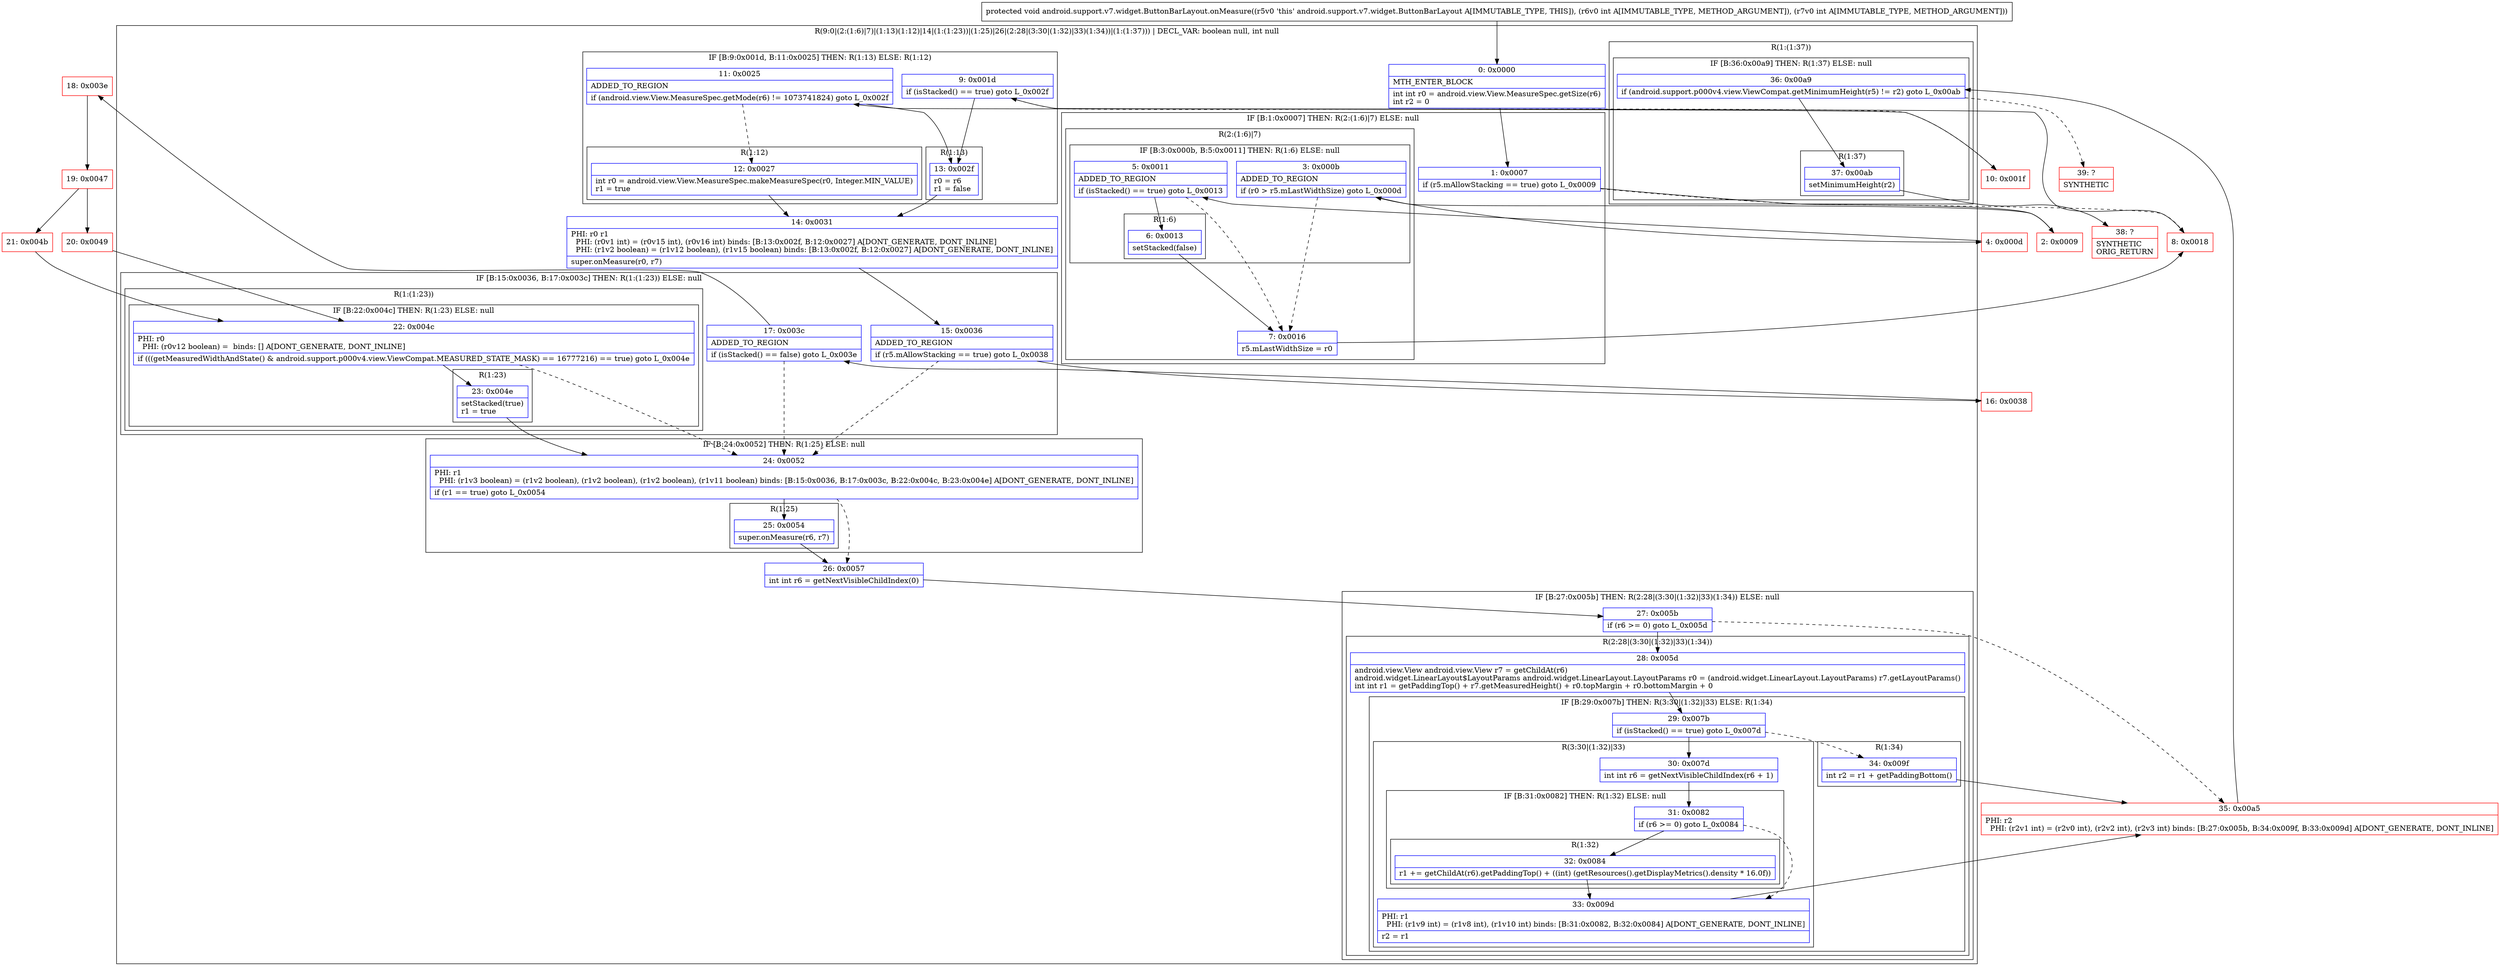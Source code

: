 digraph "CFG forandroid.support.v7.widget.ButtonBarLayout.onMeasure(II)V" {
subgraph cluster_Region_337784195 {
label = "R(9:0|(2:(1:6)|7)|(1:13)(1:12)|14|(1:(1:23))|(1:25)|26|(2:28|(3:30|(1:32)|33)(1:34))|(1:(1:37))) | DECL_VAR: boolean null, int null\l";
node [shape=record,color=blue];
Node_0 [shape=record,label="{0\:\ 0x0000|MTH_ENTER_BLOCK\l|int int r0 = android.view.View.MeasureSpec.getSize(r6)\lint r2 = 0\l}"];
subgraph cluster_IfRegion_1702363626 {
label = "IF [B:1:0x0007] THEN: R(2:(1:6)|7) ELSE: null";
node [shape=record,color=blue];
Node_1 [shape=record,label="{1\:\ 0x0007|if (r5.mAllowStacking == true) goto L_0x0009\l}"];
subgraph cluster_Region_1604584034 {
label = "R(2:(1:6)|7)";
node [shape=record,color=blue];
subgraph cluster_IfRegion_25717548 {
label = "IF [B:3:0x000b, B:5:0x0011] THEN: R(1:6) ELSE: null";
node [shape=record,color=blue];
Node_3 [shape=record,label="{3\:\ 0x000b|ADDED_TO_REGION\l|if (r0 \> r5.mLastWidthSize) goto L_0x000d\l}"];
Node_5 [shape=record,label="{5\:\ 0x0011|ADDED_TO_REGION\l|if (isStacked() == true) goto L_0x0013\l}"];
subgraph cluster_Region_523388541 {
label = "R(1:6)";
node [shape=record,color=blue];
Node_6 [shape=record,label="{6\:\ 0x0013|setStacked(false)\l}"];
}
}
Node_7 [shape=record,label="{7\:\ 0x0016|r5.mLastWidthSize = r0\l}"];
}
}
subgraph cluster_IfRegion_830770672 {
label = "IF [B:9:0x001d, B:11:0x0025] THEN: R(1:13) ELSE: R(1:12)";
node [shape=record,color=blue];
Node_9 [shape=record,label="{9\:\ 0x001d|if (isStacked() == true) goto L_0x002f\l}"];
Node_11 [shape=record,label="{11\:\ 0x0025|ADDED_TO_REGION\l|if (android.view.View.MeasureSpec.getMode(r6) != 1073741824) goto L_0x002f\l}"];
subgraph cluster_Region_1069591777 {
label = "R(1:13)";
node [shape=record,color=blue];
Node_13 [shape=record,label="{13\:\ 0x002f|r0 = r6\lr1 = false\l}"];
}
subgraph cluster_Region_835416589 {
label = "R(1:12)";
node [shape=record,color=blue];
Node_12 [shape=record,label="{12\:\ 0x0027|int r0 = android.view.View.MeasureSpec.makeMeasureSpec(r0, Integer.MIN_VALUE)\lr1 = true\l}"];
}
}
Node_14 [shape=record,label="{14\:\ 0x0031|PHI: r0 r1 \l  PHI: (r0v1 int) = (r0v15 int), (r0v16 int) binds: [B:13:0x002f, B:12:0x0027] A[DONT_GENERATE, DONT_INLINE]\l  PHI: (r1v2 boolean) = (r1v12 boolean), (r1v15 boolean) binds: [B:13:0x002f, B:12:0x0027] A[DONT_GENERATE, DONT_INLINE]\l|super.onMeasure(r0, r7)\l}"];
subgraph cluster_IfRegion_1606341230 {
label = "IF [B:15:0x0036, B:17:0x003c] THEN: R(1:(1:23)) ELSE: null";
node [shape=record,color=blue];
Node_15 [shape=record,label="{15\:\ 0x0036|ADDED_TO_REGION\l|if (r5.mAllowStacking == true) goto L_0x0038\l}"];
Node_17 [shape=record,label="{17\:\ 0x003c|ADDED_TO_REGION\l|if (isStacked() == false) goto L_0x003e\l}"];
subgraph cluster_Region_2053963554 {
label = "R(1:(1:23))";
node [shape=record,color=blue];
subgraph cluster_IfRegion_2011189180 {
label = "IF [B:22:0x004c] THEN: R(1:23) ELSE: null";
node [shape=record,color=blue];
Node_22 [shape=record,label="{22\:\ 0x004c|PHI: r0 \l  PHI: (r0v12 boolean) =  binds: [] A[DONT_GENERATE, DONT_INLINE]\l|if (((getMeasuredWidthAndState() & android.support.p000v4.view.ViewCompat.MEASURED_STATE_MASK) == 16777216) == true) goto L_0x004e\l}"];
subgraph cluster_Region_1470285659 {
label = "R(1:23)";
node [shape=record,color=blue];
Node_23 [shape=record,label="{23\:\ 0x004e|setStacked(true)\lr1 = true\l}"];
}
}
}
}
subgraph cluster_IfRegion_1646176189 {
label = "IF [B:24:0x0052] THEN: R(1:25) ELSE: null";
node [shape=record,color=blue];
Node_24 [shape=record,label="{24\:\ 0x0052|PHI: r1 \l  PHI: (r1v3 boolean) = (r1v2 boolean), (r1v2 boolean), (r1v2 boolean), (r1v11 boolean) binds: [B:15:0x0036, B:17:0x003c, B:22:0x004c, B:23:0x004e] A[DONT_GENERATE, DONT_INLINE]\l|if (r1 == true) goto L_0x0054\l}"];
subgraph cluster_Region_1268393010 {
label = "R(1:25)";
node [shape=record,color=blue];
Node_25 [shape=record,label="{25\:\ 0x0054|super.onMeasure(r6, r7)\l}"];
}
}
Node_26 [shape=record,label="{26\:\ 0x0057|int int r6 = getNextVisibleChildIndex(0)\l}"];
subgraph cluster_IfRegion_1837986910 {
label = "IF [B:27:0x005b] THEN: R(2:28|(3:30|(1:32)|33)(1:34)) ELSE: null";
node [shape=record,color=blue];
Node_27 [shape=record,label="{27\:\ 0x005b|if (r6 \>= 0) goto L_0x005d\l}"];
subgraph cluster_Region_1603315236 {
label = "R(2:28|(3:30|(1:32)|33)(1:34))";
node [shape=record,color=blue];
Node_28 [shape=record,label="{28\:\ 0x005d|android.view.View android.view.View r7 = getChildAt(r6)\landroid.widget.LinearLayout$LayoutParams android.widget.LinearLayout.LayoutParams r0 = (android.widget.LinearLayout.LayoutParams) r7.getLayoutParams()\lint int r1 = getPaddingTop() + r7.getMeasuredHeight() + r0.topMargin + r0.bottomMargin + 0\l}"];
subgraph cluster_IfRegion_1452427148 {
label = "IF [B:29:0x007b] THEN: R(3:30|(1:32)|33) ELSE: R(1:34)";
node [shape=record,color=blue];
Node_29 [shape=record,label="{29\:\ 0x007b|if (isStacked() == true) goto L_0x007d\l}"];
subgraph cluster_Region_1989399349 {
label = "R(3:30|(1:32)|33)";
node [shape=record,color=blue];
Node_30 [shape=record,label="{30\:\ 0x007d|int int r6 = getNextVisibleChildIndex(r6 + 1)\l}"];
subgraph cluster_IfRegion_617888270 {
label = "IF [B:31:0x0082] THEN: R(1:32) ELSE: null";
node [shape=record,color=blue];
Node_31 [shape=record,label="{31\:\ 0x0082|if (r6 \>= 0) goto L_0x0084\l}"];
subgraph cluster_Region_516500114 {
label = "R(1:32)";
node [shape=record,color=blue];
Node_32 [shape=record,label="{32\:\ 0x0084|r1 += getChildAt(r6).getPaddingTop() + ((int) (getResources().getDisplayMetrics().density * 16.0f))\l}"];
}
}
Node_33 [shape=record,label="{33\:\ 0x009d|PHI: r1 \l  PHI: (r1v9 int) = (r1v8 int), (r1v10 int) binds: [B:31:0x0082, B:32:0x0084] A[DONT_GENERATE, DONT_INLINE]\l|r2 = r1\l}"];
}
subgraph cluster_Region_880807810 {
label = "R(1:34)";
node [shape=record,color=blue];
Node_34 [shape=record,label="{34\:\ 0x009f|int r2 = r1 + getPaddingBottom()\l}"];
}
}
}
}
subgraph cluster_Region_595230541 {
label = "R(1:(1:37))";
node [shape=record,color=blue];
subgraph cluster_IfRegion_156985495 {
label = "IF [B:36:0x00a9] THEN: R(1:37) ELSE: null";
node [shape=record,color=blue];
Node_36 [shape=record,label="{36\:\ 0x00a9|if (android.support.p000v4.view.ViewCompat.getMinimumHeight(r5) != r2) goto L_0x00ab\l}"];
subgraph cluster_Region_1667905707 {
label = "R(1:37)";
node [shape=record,color=blue];
Node_37 [shape=record,label="{37\:\ 0x00ab|setMinimumHeight(r2)\l}"];
}
}
}
}
Node_2 [shape=record,color=red,label="{2\:\ 0x0009}"];
Node_4 [shape=record,color=red,label="{4\:\ 0x000d}"];
Node_8 [shape=record,color=red,label="{8\:\ 0x0018}"];
Node_10 [shape=record,color=red,label="{10\:\ 0x001f}"];
Node_16 [shape=record,color=red,label="{16\:\ 0x0038}"];
Node_18 [shape=record,color=red,label="{18\:\ 0x003e}"];
Node_19 [shape=record,color=red,label="{19\:\ 0x0047}"];
Node_20 [shape=record,color=red,label="{20\:\ 0x0049}"];
Node_21 [shape=record,color=red,label="{21\:\ 0x004b}"];
Node_35 [shape=record,color=red,label="{35\:\ 0x00a5|PHI: r2 \l  PHI: (r2v1 int) = (r2v0 int), (r2v2 int), (r2v3 int) binds: [B:27:0x005b, B:34:0x009f, B:33:0x009d] A[DONT_GENERATE, DONT_INLINE]\l}"];
Node_38 [shape=record,color=red,label="{38\:\ ?|SYNTHETIC\lORIG_RETURN\l}"];
Node_39 [shape=record,color=red,label="{39\:\ ?|SYNTHETIC\l}"];
MethodNode[shape=record,label="{protected void android.support.v7.widget.ButtonBarLayout.onMeasure((r5v0 'this' android.support.v7.widget.ButtonBarLayout A[IMMUTABLE_TYPE, THIS]), (r6v0 int A[IMMUTABLE_TYPE, METHOD_ARGUMENT]), (r7v0 int A[IMMUTABLE_TYPE, METHOD_ARGUMENT])) }"];
MethodNode -> Node_0;
Node_0 -> Node_1;
Node_1 -> Node_2;
Node_1 -> Node_8[style=dashed];
Node_3 -> Node_4;
Node_3 -> Node_7[style=dashed];
Node_5 -> Node_6;
Node_5 -> Node_7[style=dashed];
Node_6 -> Node_7;
Node_7 -> Node_8;
Node_9 -> Node_10[style=dashed];
Node_9 -> Node_13;
Node_11 -> Node_12[style=dashed];
Node_11 -> Node_13;
Node_13 -> Node_14;
Node_12 -> Node_14;
Node_14 -> Node_15;
Node_15 -> Node_16;
Node_15 -> Node_24[style=dashed];
Node_17 -> Node_18;
Node_17 -> Node_24[style=dashed];
Node_22 -> Node_23;
Node_22 -> Node_24[style=dashed];
Node_23 -> Node_24;
Node_24 -> Node_25;
Node_24 -> Node_26[style=dashed];
Node_25 -> Node_26;
Node_26 -> Node_27;
Node_27 -> Node_28;
Node_27 -> Node_35[style=dashed];
Node_28 -> Node_29;
Node_29 -> Node_30;
Node_29 -> Node_34[style=dashed];
Node_30 -> Node_31;
Node_31 -> Node_32;
Node_31 -> Node_33[style=dashed];
Node_32 -> Node_33;
Node_33 -> Node_35;
Node_34 -> Node_35;
Node_36 -> Node_37;
Node_36 -> Node_39[style=dashed];
Node_37 -> Node_38;
Node_2 -> Node_3;
Node_4 -> Node_5;
Node_8 -> Node_9;
Node_10 -> Node_11;
Node_16 -> Node_17;
Node_18 -> Node_19;
Node_19 -> Node_20;
Node_19 -> Node_21;
Node_20 -> Node_22;
Node_21 -> Node_22;
Node_35 -> Node_36;
}

